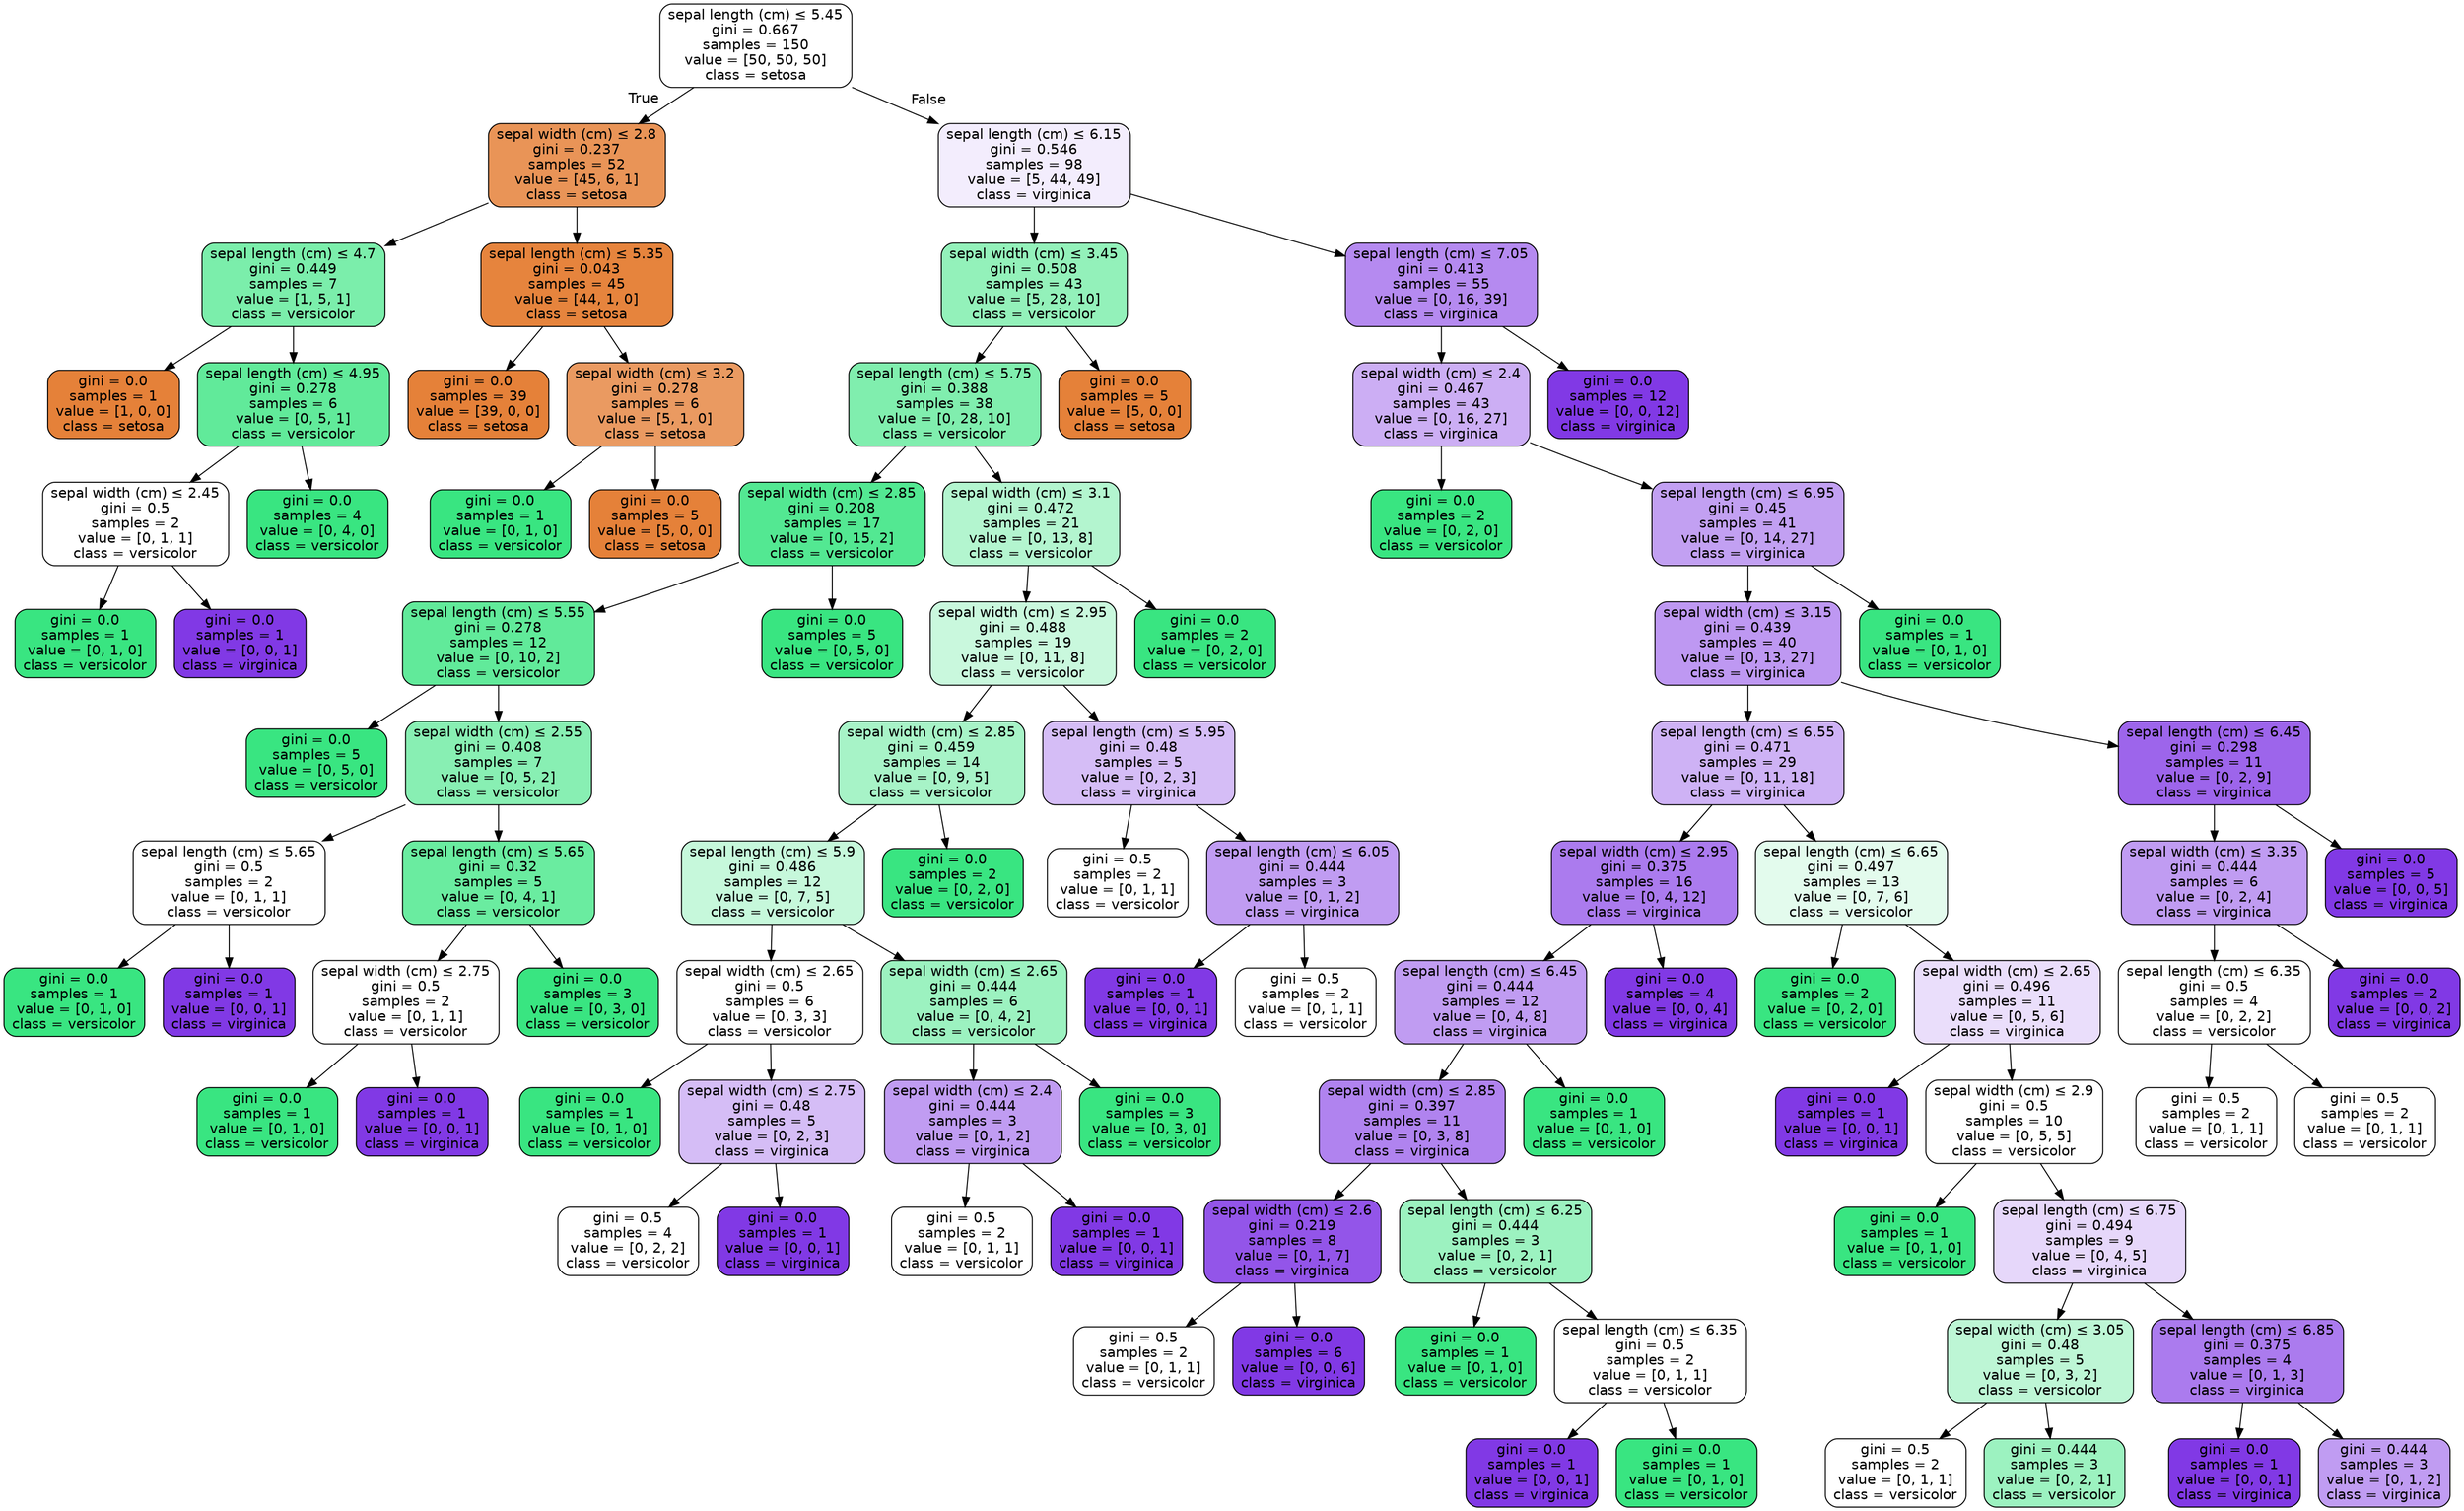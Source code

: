 digraph Tree {
node [shape=box, style="filled, rounded", color="black", fontname=helvetica] ;
edge [fontname=helvetica] ;
0 [label=<sepal length (cm) &le; 5.45<br/>gini = 0.667<br/>samples = 150<br/>value = [50, 50, 50]<br/>class = setosa>, fillcolor="#ffffff"] ;
1 [label=<sepal width (cm) &le; 2.8<br/>gini = 0.237<br/>samples = 52<br/>value = [45, 6, 1]<br/>class = setosa>, fillcolor="#e99457"] ;
0 -> 1 [labeldistance=2.5, labelangle=45, headlabel="True"] ;
2 [label=<sepal length (cm) &le; 4.7<br/>gini = 0.449<br/>samples = 7<br/>value = [1, 5, 1]<br/>class = versicolor>, fillcolor="#7beeab"] ;
1 -> 2 ;
3 [label=<gini = 0.0<br/>samples = 1<br/>value = [1, 0, 0]<br/>class = setosa>, fillcolor="#e58139"] ;
2 -> 3 ;
4 [label=<sepal length (cm) &le; 4.95<br/>gini = 0.278<br/>samples = 6<br/>value = [0, 5, 1]<br/>class = versicolor>, fillcolor="#61ea9a"] ;
2 -> 4 ;
5 [label=<sepal width (cm) &le; 2.45<br/>gini = 0.5<br/>samples = 2<br/>value = [0, 1, 1]<br/>class = versicolor>, fillcolor="#ffffff"] ;
4 -> 5 ;
6 [label=<gini = 0.0<br/>samples = 1<br/>value = [0, 1, 0]<br/>class = versicolor>, fillcolor="#39e581"] ;
5 -> 6 ;
7 [label=<gini = 0.0<br/>samples = 1<br/>value = [0, 0, 1]<br/>class = virginica>, fillcolor="#8139e5"] ;
5 -> 7 ;
8 [label=<gini = 0.0<br/>samples = 4<br/>value = [0, 4, 0]<br/>class = versicolor>, fillcolor="#39e581"] ;
4 -> 8 ;
9 [label=<sepal length (cm) &le; 5.35<br/>gini = 0.043<br/>samples = 45<br/>value = [44, 1, 0]<br/>class = setosa>, fillcolor="#e6843d"] ;
1 -> 9 ;
10 [label=<gini = 0.0<br/>samples = 39<br/>value = [39, 0, 0]<br/>class = setosa>, fillcolor="#e58139"] ;
9 -> 10 ;
11 [label=<sepal width (cm) &le; 3.2<br/>gini = 0.278<br/>samples = 6<br/>value = [5, 1, 0]<br/>class = setosa>, fillcolor="#ea9a61"] ;
9 -> 11 ;
12 [label=<gini = 0.0<br/>samples = 1<br/>value = [0, 1, 0]<br/>class = versicolor>, fillcolor="#39e581"] ;
11 -> 12 ;
13 [label=<gini = 0.0<br/>samples = 5<br/>value = [5, 0, 0]<br/>class = setosa>, fillcolor="#e58139"] ;
11 -> 13 ;
14 [label=<sepal length (cm) &le; 6.15<br/>gini = 0.546<br/>samples = 98<br/>value = [5, 44, 49]<br/>class = virginica>, fillcolor="#f3edfd"] ;
0 -> 14 [labeldistance=2.5, labelangle=-45, headlabel="False"] ;
15 [label=<sepal width (cm) &le; 3.45<br/>gini = 0.508<br/>samples = 43<br/>value = [5, 28, 10]<br/>class = versicolor>, fillcolor="#93f1ba"] ;
14 -> 15 ;
16 [label=<sepal length (cm) &le; 5.75<br/>gini = 0.388<br/>samples = 38<br/>value = [0, 28, 10]<br/>class = versicolor>, fillcolor="#80eeae"] ;
15 -> 16 ;
17 [label=<sepal width (cm) &le; 2.85<br/>gini = 0.208<br/>samples = 17<br/>value = [0, 15, 2]<br/>class = versicolor>, fillcolor="#53e892"] ;
16 -> 17 ;
18 [label=<sepal length (cm) &le; 5.55<br/>gini = 0.278<br/>samples = 12<br/>value = [0, 10, 2]<br/>class = versicolor>, fillcolor="#61ea9a"] ;
17 -> 18 ;
19 [label=<gini = 0.0<br/>samples = 5<br/>value = [0, 5, 0]<br/>class = versicolor>, fillcolor="#39e581"] ;
18 -> 19 ;
20 [label=<sepal width (cm) &le; 2.55<br/>gini = 0.408<br/>samples = 7<br/>value = [0, 5, 2]<br/>class = versicolor>, fillcolor="#88efb3"] ;
18 -> 20 ;
21 [label=<sepal length (cm) &le; 5.65<br/>gini = 0.5<br/>samples = 2<br/>value = [0, 1, 1]<br/>class = versicolor>, fillcolor="#ffffff"] ;
20 -> 21 ;
22 [label=<gini = 0.0<br/>samples = 1<br/>value = [0, 1, 0]<br/>class = versicolor>, fillcolor="#39e581"] ;
21 -> 22 ;
23 [label=<gini = 0.0<br/>samples = 1<br/>value = [0, 0, 1]<br/>class = virginica>, fillcolor="#8139e5"] ;
21 -> 23 ;
24 [label=<sepal length (cm) &le; 5.65<br/>gini = 0.32<br/>samples = 5<br/>value = [0, 4, 1]<br/>class = versicolor>, fillcolor="#6aeca0"] ;
20 -> 24 ;
25 [label=<sepal width (cm) &le; 2.75<br/>gini = 0.5<br/>samples = 2<br/>value = [0, 1, 1]<br/>class = versicolor>, fillcolor="#ffffff"] ;
24 -> 25 ;
26 [label=<gini = 0.0<br/>samples = 1<br/>value = [0, 1, 0]<br/>class = versicolor>, fillcolor="#39e581"] ;
25 -> 26 ;
27 [label=<gini = 0.0<br/>samples = 1<br/>value = [0, 0, 1]<br/>class = virginica>, fillcolor="#8139e5"] ;
25 -> 27 ;
28 [label=<gini = 0.0<br/>samples = 3<br/>value = [0, 3, 0]<br/>class = versicolor>, fillcolor="#39e581"] ;
24 -> 28 ;
29 [label=<gini = 0.0<br/>samples = 5<br/>value = [0, 5, 0]<br/>class = versicolor>, fillcolor="#39e581"] ;
17 -> 29 ;
30 [label=<sepal width (cm) &le; 3.1<br/>gini = 0.472<br/>samples = 21<br/>value = [0, 13, 8]<br/>class = versicolor>, fillcolor="#b3f5cf"] ;
16 -> 30 ;
31 [label=<sepal width (cm) &le; 2.95<br/>gini = 0.488<br/>samples = 19<br/>value = [0, 11, 8]<br/>class = versicolor>, fillcolor="#c9f8dd"] ;
30 -> 31 ;
32 [label=<sepal width (cm) &le; 2.85<br/>gini = 0.459<br/>samples = 14<br/>value = [0, 9, 5]<br/>class = versicolor>, fillcolor="#a7f3c7"] ;
31 -> 32 ;
33 [label=<sepal length (cm) &le; 5.9<br/>gini = 0.486<br/>samples = 12<br/>value = [0, 7, 5]<br/>class = versicolor>, fillcolor="#c6f8db"] ;
32 -> 33 ;
34 [label=<sepal width (cm) &le; 2.65<br/>gini = 0.5<br/>samples = 6<br/>value = [0, 3, 3]<br/>class = versicolor>, fillcolor="#ffffff"] ;
33 -> 34 ;
35 [label=<gini = 0.0<br/>samples = 1<br/>value = [0, 1, 0]<br/>class = versicolor>, fillcolor="#39e581"] ;
34 -> 35 ;
36 [label=<sepal width (cm) &le; 2.75<br/>gini = 0.48<br/>samples = 5<br/>value = [0, 2, 3]<br/>class = virginica>, fillcolor="#d5bdf6"] ;
34 -> 36 ;
37 [label=<gini = 0.5<br/>samples = 4<br/>value = [0, 2, 2]<br/>class = versicolor>, fillcolor="#ffffff"] ;
36 -> 37 ;
38 [label=<gini = 0.0<br/>samples = 1<br/>value = [0, 0, 1]<br/>class = virginica>, fillcolor="#8139e5"] ;
36 -> 38 ;
39 [label=<sepal width (cm) &le; 2.65<br/>gini = 0.444<br/>samples = 6<br/>value = [0, 4, 2]<br/>class = versicolor>, fillcolor="#9cf2c0"] ;
33 -> 39 ;
40 [label=<sepal width (cm) &le; 2.4<br/>gini = 0.444<br/>samples = 3<br/>value = [0, 1, 2]<br/>class = virginica>, fillcolor="#c09cf2"] ;
39 -> 40 ;
41 [label=<gini = 0.5<br/>samples = 2<br/>value = [0, 1, 1]<br/>class = versicolor>, fillcolor="#ffffff"] ;
40 -> 41 ;
42 [label=<gini = 0.0<br/>samples = 1<br/>value = [0, 0, 1]<br/>class = virginica>, fillcolor="#8139e5"] ;
40 -> 42 ;
43 [label=<gini = 0.0<br/>samples = 3<br/>value = [0, 3, 0]<br/>class = versicolor>, fillcolor="#39e581"] ;
39 -> 43 ;
44 [label=<gini = 0.0<br/>samples = 2<br/>value = [0, 2, 0]<br/>class = versicolor>, fillcolor="#39e581"] ;
32 -> 44 ;
45 [label=<sepal length (cm) &le; 5.95<br/>gini = 0.48<br/>samples = 5<br/>value = [0, 2, 3]<br/>class = virginica>, fillcolor="#d5bdf6"] ;
31 -> 45 ;
46 [label=<gini = 0.5<br/>samples = 2<br/>value = [0, 1, 1]<br/>class = versicolor>, fillcolor="#ffffff"] ;
45 -> 46 ;
47 [label=<sepal length (cm) &le; 6.05<br/>gini = 0.444<br/>samples = 3<br/>value = [0, 1, 2]<br/>class = virginica>, fillcolor="#c09cf2"] ;
45 -> 47 ;
48 [label=<gini = 0.0<br/>samples = 1<br/>value = [0, 0, 1]<br/>class = virginica>, fillcolor="#8139e5"] ;
47 -> 48 ;
49 [label=<gini = 0.5<br/>samples = 2<br/>value = [0, 1, 1]<br/>class = versicolor>, fillcolor="#ffffff"] ;
47 -> 49 ;
50 [label=<gini = 0.0<br/>samples = 2<br/>value = [0, 2, 0]<br/>class = versicolor>, fillcolor="#39e581"] ;
30 -> 50 ;
51 [label=<gini = 0.0<br/>samples = 5<br/>value = [5, 0, 0]<br/>class = setosa>, fillcolor="#e58139"] ;
15 -> 51 ;
52 [label=<sepal length (cm) &le; 7.05<br/>gini = 0.413<br/>samples = 55<br/>value = [0, 16, 39]<br/>class = virginica>, fillcolor="#b58af0"] ;
14 -> 52 ;
53 [label=<sepal width (cm) &le; 2.4<br/>gini = 0.467<br/>samples = 43<br/>value = [0, 16, 27]<br/>class = virginica>, fillcolor="#ccaef4"] ;
52 -> 53 ;
54 [label=<gini = 0.0<br/>samples = 2<br/>value = [0, 2, 0]<br/>class = versicolor>, fillcolor="#39e581"] ;
53 -> 54 ;
55 [label=<sepal length (cm) &le; 6.95<br/>gini = 0.45<br/>samples = 41<br/>value = [0, 14, 27]<br/>class = virginica>, fillcolor="#c2a0f2"] ;
53 -> 55 ;
56 [label=<sepal width (cm) &le; 3.15<br/>gini = 0.439<br/>samples = 40<br/>value = [0, 13, 27]<br/>class = virginica>, fillcolor="#be98f2"] ;
55 -> 56 ;
57 [label=<sepal length (cm) &le; 6.55<br/>gini = 0.471<br/>samples = 29<br/>value = [0, 11, 18]<br/>class = virginica>, fillcolor="#ceb2f5"] ;
56 -> 57 ;
58 [label=<sepal width (cm) &le; 2.95<br/>gini = 0.375<br/>samples = 16<br/>value = [0, 4, 12]<br/>class = virginica>, fillcolor="#ab7bee"] ;
57 -> 58 ;
59 [label=<sepal length (cm) &le; 6.45<br/>gini = 0.444<br/>samples = 12<br/>value = [0, 4, 8]<br/>class = virginica>, fillcolor="#c09cf2"] ;
58 -> 59 ;
60 [label=<sepal width (cm) &le; 2.85<br/>gini = 0.397<br/>samples = 11<br/>value = [0, 3, 8]<br/>class = virginica>, fillcolor="#b083ef"] ;
59 -> 60 ;
61 [label=<sepal width (cm) &le; 2.6<br/>gini = 0.219<br/>samples = 8<br/>value = [0, 1, 7]<br/>class = virginica>, fillcolor="#9355e9"] ;
60 -> 61 ;
62 [label=<gini = 0.5<br/>samples = 2<br/>value = [0, 1, 1]<br/>class = versicolor>, fillcolor="#ffffff"] ;
61 -> 62 ;
63 [label=<gini = 0.0<br/>samples = 6<br/>value = [0, 0, 6]<br/>class = virginica>, fillcolor="#8139e5"] ;
61 -> 63 ;
64 [label=<sepal length (cm) &le; 6.25<br/>gini = 0.444<br/>samples = 3<br/>value = [0, 2, 1]<br/>class = versicolor>, fillcolor="#9cf2c0"] ;
60 -> 64 ;
65 [label=<gini = 0.0<br/>samples = 1<br/>value = [0, 1, 0]<br/>class = versicolor>, fillcolor="#39e581"] ;
64 -> 65 ;
66 [label=<sepal length (cm) &le; 6.35<br/>gini = 0.5<br/>samples = 2<br/>value = [0, 1, 1]<br/>class = versicolor>, fillcolor="#ffffff"] ;
64 -> 66 ;
67 [label=<gini = 0.0<br/>samples = 1<br/>value = [0, 0, 1]<br/>class = virginica>, fillcolor="#8139e5"] ;
66 -> 67 ;
68 [label=<gini = 0.0<br/>samples = 1<br/>value = [0, 1, 0]<br/>class = versicolor>, fillcolor="#39e581"] ;
66 -> 68 ;
69 [label=<gini = 0.0<br/>samples = 1<br/>value = [0, 1, 0]<br/>class = versicolor>, fillcolor="#39e581"] ;
59 -> 69 ;
70 [label=<gini = 0.0<br/>samples = 4<br/>value = [0, 0, 4]<br/>class = virginica>, fillcolor="#8139e5"] ;
58 -> 70 ;
71 [label=<sepal length (cm) &le; 6.65<br/>gini = 0.497<br/>samples = 13<br/>value = [0, 7, 6]<br/>class = versicolor>, fillcolor="#e3fbed"] ;
57 -> 71 ;
72 [label=<gini = 0.0<br/>samples = 2<br/>value = [0, 2, 0]<br/>class = versicolor>, fillcolor="#39e581"] ;
71 -> 72 ;
73 [label=<sepal width (cm) &le; 2.65<br/>gini = 0.496<br/>samples = 11<br/>value = [0, 5, 6]<br/>class = virginica>, fillcolor="#eadefb"] ;
71 -> 73 ;
74 [label=<gini = 0.0<br/>samples = 1<br/>value = [0, 0, 1]<br/>class = virginica>, fillcolor="#8139e5"] ;
73 -> 74 ;
75 [label=<sepal width (cm) &le; 2.9<br/>gini = 0.5<br/>samples = 10<br/>value = [0, 5, 5]<br/>class = versicolor>, fillcolor="#ffffff"] ;
73 -> 75 ;
76 [label=<gini = 0.0<br/>samples = 1<br/>value = [0, 1, 0]<br/>class = versicolor>, fillcolor="#39e581"] ;
75 -> 76 ;
77 [label=<sepal length (cm) &le; 6.75<br/>gini = 0.494<br/>samples = 9<br/>value = [0, 4, 5]<br/>class = virginica>, fillcolor="#e6d7fa"] ;
75 -> 77 ;
78 [label=<sepal width (cm) &le; 3.05<br/>gini = 0.48<br/>samples = 5<br/>value = [0, 3, 2]<br/>class = versicolor>, fillcolor="#bdf6d5"] ;
77 -> 78 ;
79 [label=<gini = 0.5<br/>samples = 2<br/>value = [0, 1, 1]<br/>class = versicolor>, fillcolor="#ffffff"] ;
78 -> 79 ;
80 [label=<gini = 0.444<br/>samples = 3<br/>value = [0, 2, 1]<br/>class = versicolor>, fillcolor="#9cf2c0"] ;
78 -> 80 ;
81 [label=<sepal length (cm) &le; 6.85<br/>gini = 0.375<br/>samples = 4<br/>value = [0, 1, 3]<br/>class = virginica>, fillcolor="#ab7bee"] ;
77 -> 81 ;
82 [label=<gini = 0.0<br/>samples = 1<br/>value = [0, 0, 1]<br/>class = virginica>, fillcolor="#8139e5"] ;
81 -> 82 ;
83 [label=<gini = 0.444<br/>samples = 3<br/>value = [0, 1, 2]<br/>class = virginica>, fillcolor="#c09cf2"] ;
81 -> 83 ;
84 [label=<sepal length (cm) &le; 6.45<br/>gini = 0.298<br/>samples = 11<br/>value = [0, 2, 9]<br/>class = virginica>, fillcolor="#9d65eb"] ;
56 -> 84 ;
85 [label=<sepal width (cm) &le; 3.35<br/>gini = 0.444<br/>samples = 6<br/>value = [0, 2, 4]<br/>class = virginica>, fillcolor="#c09cf2"] ;
84 -> 85 ;
86 [label=<sepal length (cm) &le; 6.35<br/>gini = 0.5<br/>samples = 4<br/>value = [0, 2, 2]<br/>class = versicolor>, fillcolor="#ffffff"] ;
85 -> 86 ;
87 [label=<gini = 0.5<br/>samples = 2<br/>value = [0, 1, 1]<br/>class = versicolor>, fillcolor="#ffffff"] ;
86 -> 87 ;
88 [label=<gini = 0.5<br/>samples = 2<br/>value = [0, 1, 1]<br/>class = versicolor>, fillcolor="#ffffff"] ;
86 -> 88 ;
89 [label=<gini = 0.0<br/>samples = 2<br/>value = [0, 0, 2]<br/>class = virginica>, fillcolor="#8139e5"] ;
85 -> 89 ;
90 [label=<gini = 0.0<br/>samples = 5<br/>value = [0, 0, 5]<br/>class = virginica>, fillcolor="#8139e5"] ;
84 -> 90 ;
91 [label=<gini = 0.0<br/>samples = 1<br/>value = [0, 1, 0]<br/>class = versicolor>, fillcolor="#39e581"] ;
55 -> 91 ;
92 [label=<gini = 0.0<br/>samples = 12<br/>value = [0, 0, 12]<br/>class = virginica>, fillcolor="#8139e5"] ;
52 -> 92 ;
}